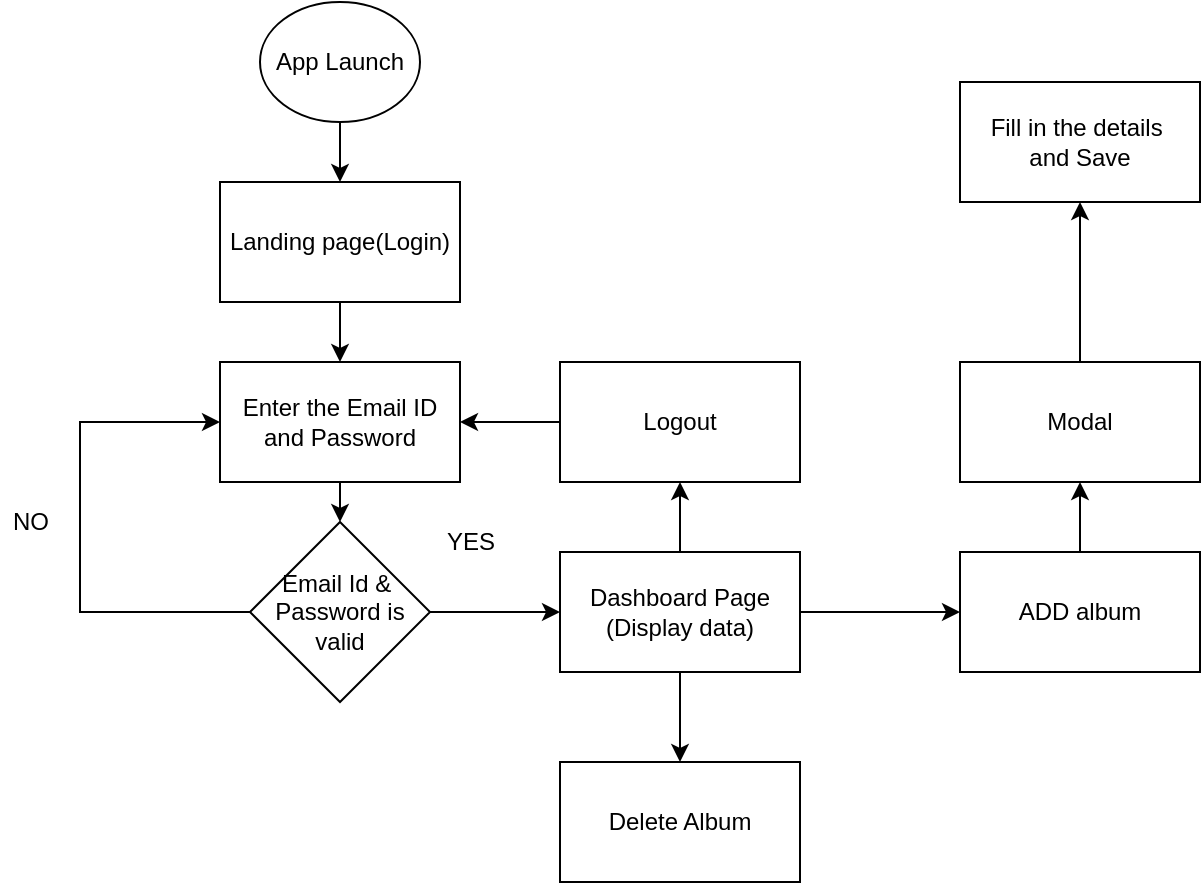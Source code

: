 <mxfile>
    <diagram id="s1EgO0926RrH9eBA5r_y" name="Page-1">
        <mxGraphModel dx="690" dy="332" grid="1" gridSize="10" guides="1" tooltips="1" connect="1" arrows="1" fold="1" page="1" pageScale="1" pageWidth="850" pageHeight="1100" math="0" shadow="0">
            <root>
                <mxCell id="0"/>
                <mxCell id="1" parent="0"/>
                <mxCell id="PrtFuoL-wmwG1fgsdBIX-27" value="" style="edgeStyle=orthogonalEdgeStyle;rounded=0;orthogonalLoop=1;jettySize=auto;html=1;" parent="1" source="PrtFuoL-wmwG1fgsdBIX-28" target="PrtFuoL-wmwG1fgsdBIX-32" edge="1">
                    <mxGeometry relative="1" as="geometry"/>
                </mxCell>
                <mxCell id="PrtFuoL-wmwG1fgsdBIX-28" value="App Launch" style="ellipse;whiteSpace=wrap;html=1;" parent="1" vertex="1">
                    <mxGeometry x="220" y="40" width="80" height="60" as="geometry"/>
                </mxCell>
                <mxCell id="PrtFuoL-wmwG1fgsdBIX-29" value="" style="edgeStyle=orthogonalEdgeStyle;rounded=0;orthogonalLoop=1;jettySize=auto;html=1;" parent="1" source="PrtFuoL-wmwG1fgsdBIX-30" edge="1">
                    <mxGeometry relative="1" as="geometry">
                        <mxPoint x="260" y="300" as="targetPoint"/>
                    </mxGeometry>
                </mxCell>
                <mxCell id="PrtFuoL-wmwG1fgsdBIX-30" value="Enter the Email ID&lt;br&gt;and Password" style="rounded=0;whiteSpace=wrap;html=1;" parent="1" vertex="1">
                    <mxGeometry x="200" y="220" width="120" height="60" as="geometry"/>
                </mxCell>
                <mxCell id="PrtFuoL-wmwG1fgsdBIX-31" value="" style="edgeStyle=orthogonalEdgeStyle;rounded=0;orthogonalLoop=1;jettySize=auto;html=1;" parent="1" source="PrtFuoL-wmwG1fgsdBIX-32" target="PrtFuoL-wmwG1fgsdBIX-30" edge="1">
                    <mxGeometry relative="1" as="geometry"/>
                </mxCell>
                <mxCell id="PrtFuoL-wmwG1fgsdBIX-32" value="Landing page(Login)" style="rounded=0;whiteSpace=wrap;html=1;" parent="1" vertex="1">
                    <mxGeometry x="200" y="130" width="120" height="60" as="geometry"/>
                </mxCell>
                <mxCell id="PrtFuoL-wmwG1fgsdBIX-33" value="" style="edgeStyle=orthogonalEdgeStyle;rounded=0;orthogonalLoop=1;jettySize=auto;html=1;" parent="1" source="PrtFuoL-wmwG1fgsdBIX-34" target="PrtFuoL-wmwG1fgsdBIX-39" edge="1">
                    <mxGeometry relative="1" as="geometry"/>
                </mxCell>
                <mxCell id="PrtFuoL-wmwG1fgsdBIX-34" value="Email Id &amp;amp;&amp;nbsp;&lt;br&gt;Password is valid" style="rhombus;whiteSpace=wrap;html=1;" parent="1" vertex="1">
                    <mxGeometry x="215" y="300" width="90" height="90" as="geometry"/>
                </mxCell>
                <mxCell id="PrtFuoL-wmwG1fgsdBIX-35" value="" style="endArrow=classic;html=1;rounded=0;exitX=0;exitY=0.5;exitDx=0;exitDy=0;entryX=0;entryY=0.5;entryDx=0;entryDy=0;" parent="1" source="PrtFuoL-wmwG1fgsdBIX-34" target="PrtFuoL-wmwG1fgsdBIX-30" edge="1">
                    <mxGeometry width="50" height="50" relative="1" as="geometry">
                        <mxPoint x="260" y="270" as="sourcePoint"/>
                        <mxPoint x="310" y="220" as="targetPoint"/>
                        <Array as="points">
                            <mxPoint x="130" y="345"/>
                            <mxPoint x="130" y="250"/>
                        </Array>
                    </mxGeometry>
                </mxCell>
                <mxCell id="PrtFuoL-wmwG1fgsdBIX-36" value="NO" style="text;html=1;align=center;verticalAlign=middle;resizable=0;points=[];autosize=1;strokeColor=none;fillColor=none;" parent="1" vertex="1">
                    <mxGeometry x="90" y="290" width="30" height="20" as="geometry"/>
                </mxCell>
                <mxCell id="PrtFuoL-wmwG1fgsdBIX-37" value="" style="edgeStyle=orthogonalEdgeStyle;rounded=0;orthogonalLoop=1;jettySize=auto;html=1;" parent="1" source="PrtFuoL-wmwG1fgsdBIX-39" target="PrtFuoL-wmwG1fgsdBIX-41" edge="1">
                    <mxGeometry relative="1" as="geometry"/>
                </mxCell>
                <mxCell id="PrtFuoL-wmwG1fgsdBIX-38" value="" style="edgeStyle=orthogonalEdgeStyle;rounded=0;orthogonalLoop=1;jettySize=auto;html=1;" parent="1" source="PrtFuoL-wmwG1fgsdBIX-39" target="PrtFuoL-wmwG1fgsdBIX-44" edge="1">
                    <mxGeometry relative="1" as="geometry"/>
                </mxCell>
                <mxCell id="PrtFuoL-wmwG1fgsdBIX-47" value="" style="edgeStyle=orthogonalEdgeStyle;rounded=0;orthogonalLoop=1;jettySize=auto;html=1;" parent="1" source="PrtFuoL-wmwG1fgsdBIX-39" target="PrtFuoL-wmwG1fgsdBIX-46" edge="1">
                    <mxGeometry relative="1" as="geometry"/>
                </mxCell>
                <mxCell id="PrtFuoL-wmwG1fgsdBIX-39" value="Dashboard Page&lt;br&gt;(Display data)" style="whiteSpace=wrap;html=1;" parent="1" vertex="1">
                    <mxGeometry x="370" y="315" width="120" height="60" as="geometry"/>
                </mxCell>
                <mxCell id="PrtFuoL-wmwG1fgsdBIX-40" value="" style="edgeStyle=orthogonalEdgeStyle;rounded=0;orthogonalLoop=1;jettySize=auto;html=1;" parent="1" source="PrtFuoL-wmwG1fgsdBIX-41" target="PrtFuoL-wmwG1fgsdBIX-30" edge="1">
                    <mxGeometry relative="1" as="geometry"/>
                </mxCell>
                <mxCell id="PrtFuoL-wmwG1fgsdBIX-41" value="Logout" style="whiteSpace=wrap;html=1;" parent="1" vertex="1">
                    <mxGeometry x="370" y="220" width="120" height="60" as="geometry"/>
                </mxCell>
                <mxCell id="PrtFuoL-wmwG1fgsdBIX-42" value="YES" style="text;html=1;align=center;verticalAlign=middle;resizable=0;points=[];autosize=1;strokeColor=none;fillColor=none;" parent="1" vertex="1">
                    <mxGeometry x="305" y="300" width="40" height="20" as="geometry"/>
                </mxCell>
                <mxCell id="PrtFuoL-wmwG1fgsdBIX-49" value="" style="edgeStyle=orthogonalEdgeStyle;rounded=0;orthogonalLoop=1;jettySize=auto;html=1;" parent="1" source="PrtFuoL-wmwG1fgsdBIX-44" target="PrtFuoL-wmwG1fgsdBIX-48" edge="1">
                    <mxGeometry relative="1" as="geometry"/>
                </mxCell>
                <mxCell id="PrtFuoL-wmwG1fgsdBIX-44" value="ADD album" style="whiteSpace=wrap;html=1;" parent="1" vertex="1">
                    <mxGeometry x="570" y="315" width="120" height="60" as="geometry"/>
                </mxCell>
                <mxCell id="PrtFuoL-wmwG1fgsdBIX-46" value="Delete Album" style="whiteSpace=wrap;html=1;" parent="1" vertex="1">
                    <mxGeometry x="370" y="420" width="120" height="60" as="geometry"/>
                </mxCell>
                <mxCell id="PrtFuoL-wmwG1fgsdBIX-51" value="" style="edgeStyle=orthogonalEdgeStyle;rounded=0;orthogonalLoop=1;jettySize=auto;html=1;" parent="1" source="PrtFuoL-wmwG1fgsdBIX-48" target="PrtFuoL-wmwG1fgsdBIX-50" edge="1">
                    <mxGeometry relative="1" as="geometry"/>
                </mxCell>
                <mxCell id="PrtFuoL-wmwG1fgsdBIX-48" value="Modal" style="whiteSpace=wrap;html=1;" parent="1" vertex="1">
                    <mxGeometry x="570" y="220" width="120" height="60" as="geometry"/>
                </mxCell>
                <mxCell id="PrtFuoL-wmwG1fgsdBIX-50" value="Fill in the details&amp;nbsp;&lt;br&gt;and Save" style="whiteSpace=wrap;html=1;" parent="1" vertex="1">
                    <mxGeometry x="570" y="80" width="120" height="60" as="geometry"/>
                </mxCell>
            </root>
        </mxGraphModel>
    </diagram>
</mxfile>